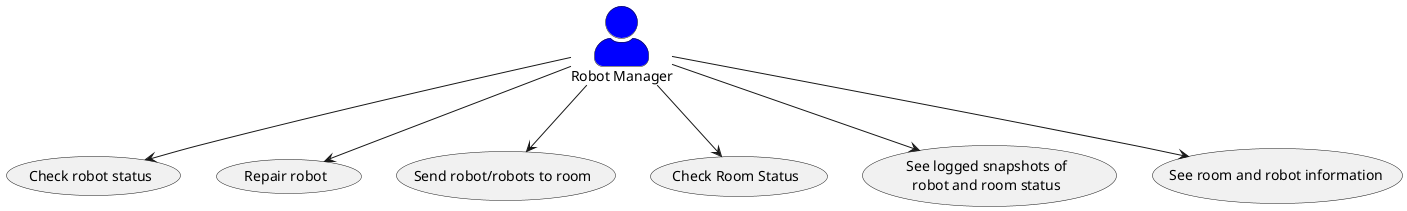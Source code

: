@startuml
skinparam actorStyle awesome
"Robot Manager" as manager #Blue
manager --> (status)
"Check robot status" as (status)
manager --> (Repair robot)
manager --> (Send robot/robots to room)
manager --> (Check Room Status)
manager --> (See logged snapshots of\nrobot and room status)
manager --> (See room and robot information)
@enduml